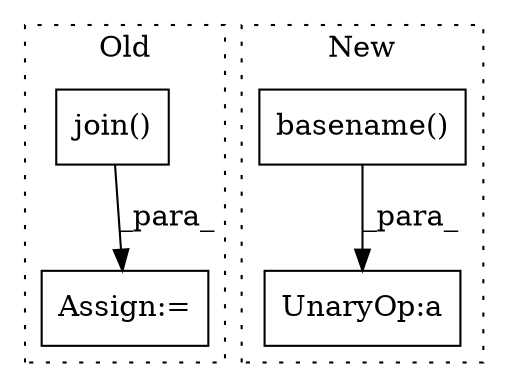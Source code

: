 digraph G {
subgraph cluster0 {
1 [label="join()" a="75" s="2349,2376" l="9,1" shape="box"];
3 [label="Assign:=" a="68" s="2450" l="4" shape="box"];
label = "Old";
style="dotted";
}
subgraph cluster1 {
2 [label="basename()" a="75" s="1666,1696" l="13,1" shape="box"];
4 [label="UnaryOp:a" a="61" s="1662" l="3" shape="box"];
label = "New";
style="dotted";
}
1 -> 3 [label="_para_"];
2 -> 4 [label="_para_"];
}